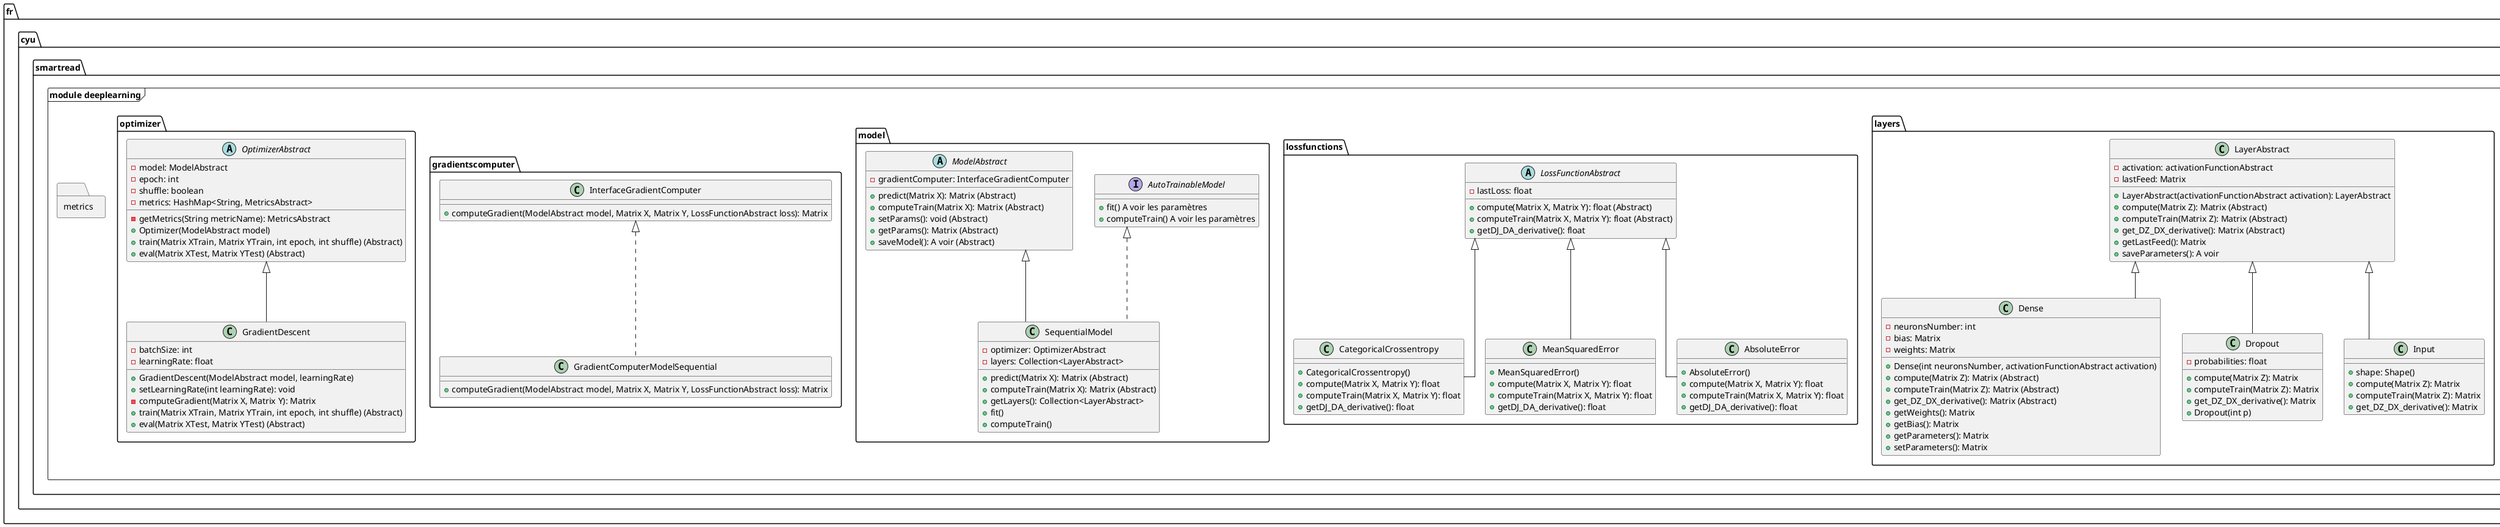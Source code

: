 @startuml "GLP_Ecriture_2023_UML"

skinparam linetype ortho

set namespaceSeparator .

package fr.cyu.smartread {
    package "module deeplearning" <<Frame>> {
        package utility <<Folder>> {
            class Shape() {
                +Dim: Collection<int>
                A voir la suite
            }

            class Matrix() {
                -matrix: SimpleMatrix (EJML)
                -shape: Shape
                A voir la suite
            }
        }
        package activation <<Folder>> {
            abstract class ActivationAbstract {
                -lastActivation: Matrix

                +compute(): Matrix (Abstract)
                +computeTrain(Matrix Z): Matrix (Abstract)
                +get_DA_DZ_derivative(): Matrix
                +getLastActivation(): Matrix
            }

            class Relu extends activationFunctionAbstract {
                +compute(Matrix Z): Matrix (Abstract)
                +computeTrain(Matrix Z): Matrix (Abstract)
                +get_DA_DZ_derivative(): Matrix
            }

            class Sigmoid extends activationFunctionAbstract {
                +compute(Matrix Z): Matrix (Abstract)
                +computeTrain(Matrix Z): Matrix (Abstract)
                +get_DA_DZ_derivative(): Matrix
            }

            class Linear extends activationFunctionAbstract {
                +compute(Matrix Z): Matrix (Abstract)
                +computeTrain(Matrix Z): Matrix (Abstract)
                +get_DA_DZ_derivative(): Matrix
            }

            class Softmax extends activationFunctionAbstract {
                +compute(Matrix Z): Matrix (Abstract)
                +computeTrain(Matrix Z): Matrix (Abstract)
                +get_DA_DZ_derivative(): Matrix
            }
        }

        package layers <<Folder>> {
            class LayerAbstract{
                -activation: activationFunctionAbstract
                -lastFeed: Matrix
                +LayerAbstract(activationFunctionAbstract activation): LayerAbstract
                +compute(Matrix Z): Matrix (Abstract)
                +computeTrain(Matrix Z): Matrix (Abstract)
                +get_DZ_DX_derivative(): Matrix (Abstract)
                +getLastFeed(): Matrix
                +saveParameters(): A voir
            }

            class Dense extends LayerAbstract {
                -neuronsNumber: int
                -bias: Matrix
                -weights: Matrix
                +Dense(int neuronsNumber, activationFunctionAbstract activation)
                +compute(Matrix Z): Matrix (Abstract)
                +computeTrain(Matrix Z): Matrix (Abstract)
                +get_DZ_DX_derivative(): Matrix (Abstract)
                +getWeights(): Matrix
                +getBias(): Matrix
                +getParameters(): Matrix
                +setParameters(): Matrix
            }

            class Dropout extends LayerAbstract {
                -probabilities: float
                +compute(Matrix Z): Matrix
                +computeTrain(Matrix Z): Matrix
                +get_DZ_DX_derivative(): Matrix
                +Dropout(int p)
            }

            class Input extends LayerAbstract {
                +shape: Shape()
                +compute(Matrix Z): Matrix
                +computeTrain(Matrix Z): Matrix
                +get_DZ_DX_derivative(): Matrix
            }
        }

        package lossfunctions <<Folder>> {
            abstract class LossFunctionAbstract {
                -lastLoss: float
                +compute(Matrix X, Matrix Y): float (Abstract)
                +computeTrain(Matrix X, Matrix Y): float (Abstract)
                +getDJ_DA_derivative(): float
            }

            class CategoricalCrossentropy extends LossFunctionAbstract{
                +CategoricalCrossentropy()
                +compute(Matrix X, Matrix Y): float
                +computeTrain(Matrix X, Matrix Y): float
                +getDJ_DA_derivative(): float
            }

            class MeanSquaredError extends LossFunctionAbstract{
                +MeanSquaredError()
                +compute(Matrix X, Matrix Y): float
                +computeTrain(Matrix X, Matrix Y): float
                +getDJ_DA_derivative(): float
            }

            class AbsoluteError extends LossFunctionAbstract{
                +AbsoluteError()
                +compute(Matrix X, Matrix Y): float
                +computeTrain(Matrix X, Matrix Y): float
                +getDJ_DA_derivative(): float
            }
        }

        package model <<Folder>> {
            interface AutoTrainableModel {
                +fit() A voir les paramètres
                +computeTrain() A voir les paramètres
            }

            abstract class ModelAbstract {
                -gradientComputer: InterfaceGradientComputer
                +predict(Matrix X): Matrix (Abstract)
                +computeTrain(Matrix X): Matrix (Abstract)
                +setParams(): void (Abstract)
                +getParams(): Matrix (Abstract)
                +saveModel(): A voir (Abstract)
            }

            class SequentialModel extends ModelAbstract implements AutoTrainableModel{
                -optimizer: OptimizerAbstract
                -layers: Collection<LayerAbstract>
                +predict(Matrix X): Matrix (Abstract)
                +computeTrain(Matrix X): Matrix (Abstract)
                +getLayers(): Collection<LayerAbstract>
                +fit()
                +computeTrain()
            }
        }

        package gradientscomputer <<Folder>> {
            class InterfaceGradientComputer {
                +computeGradient(ModelAbstract model, Matrix X, Matrix Y, LossFunctionAbstract loss): Matrix
            }

            class GradientComputerModelSequential implements InterfaceGradientComputer {
                +computeGradient(ModelAbstract model, Matrix X, Matrix Y, LossFunctionAbstract loss): Matrix
            }

        }

        package optimizer <<Folder>> {
            abstract class OptimizerAbstract {
                -model: ModelAbstract
                -epoch: int
                -shuffle: boolean
                -metrics: HashMap<String, MetricsAbstract>
                -getMetrics(String metricName): MetricsAbstract
                +Optimizer(ModelAbstract model)
                +train(Matrix XTrain, Matrix YTrain, int epoch, int shuffle) (Abstract)
                +eval(Matrix XTest, Matrix YTest) (Abstract)
            }

            class GradientDescent extends OptimizerAbstract {
                -batchSize: int
                -learningRate: float
                + GradientDescent(ModelAbstract model, learningRate)
                +setLearningRate(int learningRate): void
                -computeGradient(Matrix X, Matrix Y): Matrix
                +train(Matrix XTrain, Matrix YTrain, int epoch, int shuffle) (Abstract)
                +eval(Matrix XTest, Matrix YTest) (Abstract)
            }
        }

        package metrics <<Folder>> {
        }
    }
}

@enduml